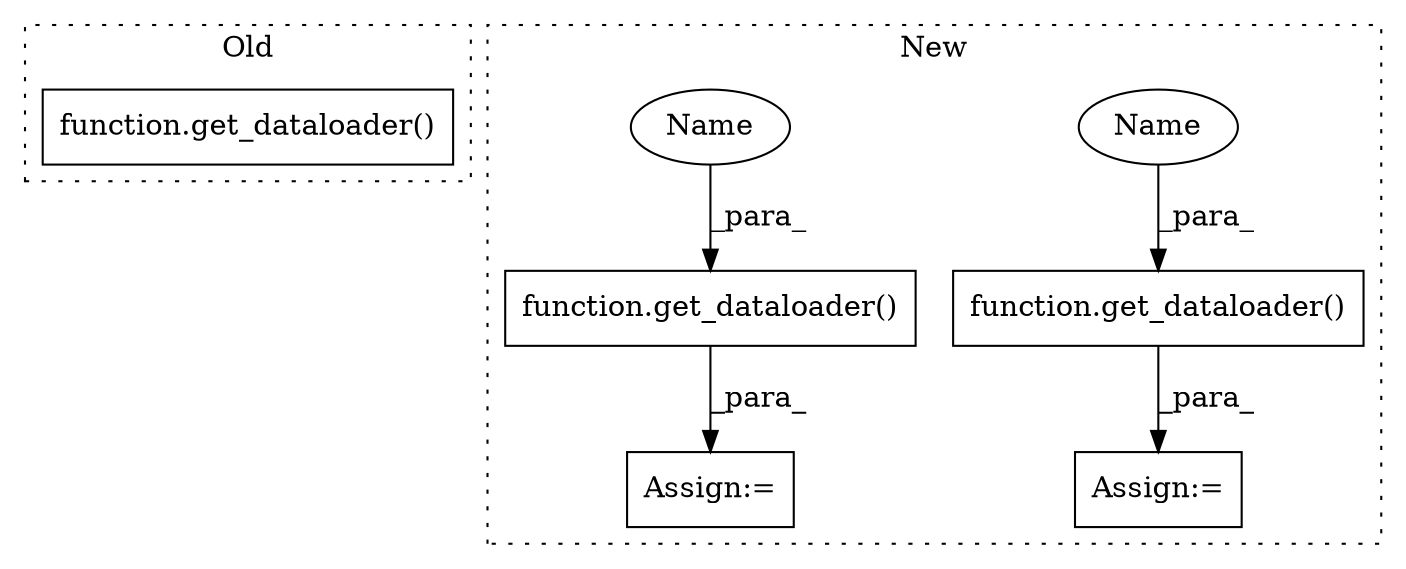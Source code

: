digraph G {
subgraph cluster0 {
1 [label="function.get_dataloader()" a="75" s="9661,9699" l="15,1" shape="box"];
label = "Old";
style="dotted";
}
subgraph cluster1 {
2 [label="function.get_dataloader()" a="75" s="11277,11321" l="15,12" shape="box"];
3 [label="function.get_dataloader()" a="75" s="9956,9998" l="15,13" shape="box"];
4 [label="Assign:=" a="68" s="9953" l="3" shape="box"];
5 [label="Assign:=" a="68" s="11274" l="3" shape="box"];
6 [label="Name" a="87" s="11292" l="11" shape="ellipse"];
7 [label="Name" a="87" s="9971" l="11" shape="ellipse"];
label = "New";
style="dotted";
}
2 -> 5 [label="_para_"];
3 -> 4 [label="_para_"];
6 -> 2 [label="_para_"];
7 -> 3 [label="_para_"];
}